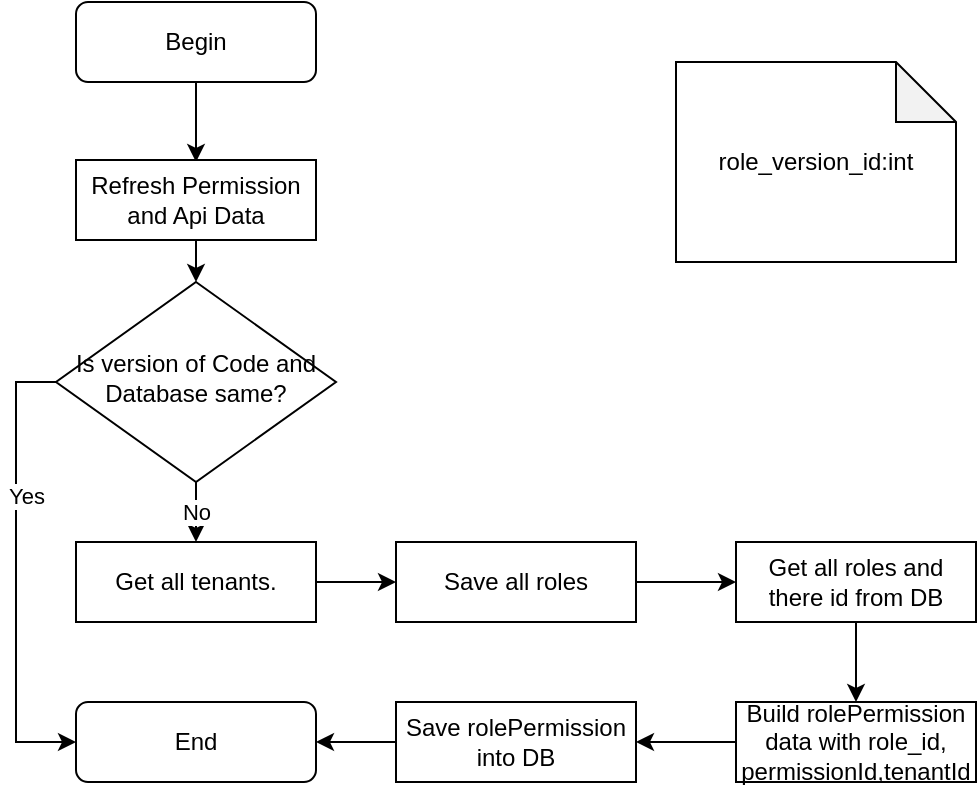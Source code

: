 <mxfile version="14.1.9" type="github">
  <diagram id="C5RBs43oDa-KdzZeNtuy" name="Page-1">
    <mxGraphModel dx="946" dy="557" grid="1" gridSize="10" guides="1" tooltips="1" connect="1" arrows="1" fold="1" page="1" pageScale="1" pageWidth="827" pageHeight="1169" math="0" shadow="0">
      <root>
        <mxCell id="WIyWlLk6GJQsqaUBKTNV-0" />
        <mxCell id="WIyWlLk6GJQsqaUBKTNV-1" parent="WIyWlLk6GJQsqaUBKTNV-0" />
        <mxCell id="pSG__I3RsVNRjLr9DLlW-2" value="" style="edgeStyle=orthogonalEdgeStyle;rounded=0;orthogonalLoop=1;jettySize=auto;html=1;" edge="1" parent="WIyWlLk6GJQsqaUBKTNV-1" source="WIyWlLk6GJQsqaUBKTNV-3">
          <mxGeometry relative="1" as="geometry">
            <mxPoint x="220" y="90" as="targetPoint" />
          </mxGeometry>
        </mxCell>
        <mxCell id="WIyWlLk6GJQsqaUBKTNV-3" value="Begin" style="rounded=1;whiteSpace=wrap;html=1;fontSize=12;glass=0;strokeWidth=1;shadow=0;" parent="WIyWlLk6GJQsqaUBKTNV-1" vertex="1">
          <mxGeometry x="160" y="10" width="120" height="40" as="geometry" />
        </mxCell>
        <mxCell id="pSG__I3RsVNRjLr9DLlW-6" value="" style="edgeStyle=orthogonalEdgeStyle;rounded=0;orthogonalLoop=1;jettySize=auto;html=1;exitX=0;exitY=0.5;exitDx=0;exitDy=0;entryX=0;entryY=0.5;entryDx=0;entryDy=0;" edge="1" parent="WIyWlLk6GJQsqaUBKTNV-1" source="pSG__I3RsVNRjLr9DLlW-4" target="pSG__I3RsVNRjLr9DLlW-14">
          <mxGeometry relative="1" as="geometry">
            <mxPoint x="330" y="200" as="targetPoint" />
          </mxGeometry>
        </mxCell>
        <mxCell id="pSG__I3RsVNRjLr9DLlW-7" value="Yes" style="edgeLabel;html=1;align=center;verticalAlign=middle;resizable=0;points=[];" vertex="1" connectable="0" parent="pSG__I3RsVNRjLr9DLlW-6">
          <mxGeometry x="-0.25" relative="1" as="geometry">
            <mxPoint x="5" y="-10" as="offset" />
          </mxGeometry>
        </mxCell>
        <mxCell id="pSG__I3RsVNRjLr9DLlW-17" value="No" style="edgeStyle=orthogonalEdgeStyle;rounded=0;orthogonalLoop=1;jettySize=auto;html=1;entryX=0.5;entryY=0;entryDx=0;entryDy=0;" edge="1" parent="WIyWlLk6GJQsqaUBKTNV-1" source="pSG__I3RsVNRjLr9DLlW-4" target="pSG__I3RsVNRjLr9DLlW-9">
          <mxGeometry relative="1" as="geometry" />
        </mxCell>
        <mxCell id="pSG__I3RsVNRjLr9DLlW-4" value="Is version of Code and Database same?" style="rhombus;whiteSpace=wrap;html=1;shadow=0;fontFamily=Helvetica;fontSize=12;align=center;strokeWidth=1;spacing=6;spacingTop=-4;" vertex="1" parent="WIyWlLk6GJQsqaUBKTNV-1">
          <mxGeometry x="150" y="150" width="140" height="100" as="geometry" />
        </mxCell>
        <mxCell id="pSG__I3RsVNRjLr9DLlW-15" value="" style="edgeStyle=orthogonalEdgeStyle;rounded=0;orthogonalLoop=1;jettySize=auto;html=1;" edge="1" parent="WIyWlLk6GJQsqaUBKTNV-1" source="pSG__I3RsVNRjLr9DLlW-8" target="pSG__I3RsVNRjLr9DLlW-4">
          <mxGeometry relative="1" as="geometry" />
        </mxCell>
        <mxCell id="pSG__I3RsVNRjLr9DLlW-8" value="&lt;span&gt;Refresh Permission and Api Data&lt;/span&gt;" style="rounded=0;whiteSpace=wrap;html=1;" vertex="1" parent="WIyWlLk6GJQsqaUBKTNV-1">
          <mxGeometry x="160" y="89" width="120" height="40" as="geometry" />
        </mxCell>
        <mxCell id="pSG__I3RsVNRjLr9DLlW-19" value="" style="edgeStyle=orthogonalEdgeStyle;rounded=0;orthogonalLoop=1;jettySize=auto;html=1;entryX=0;entryY=0.5;entryDx=0;entryDy=0;" edge="1" parent="WIyWlLk6GJQsqaUBKTNV-1" source="pSG__I3RsVNRjLr9DLlW-9" target="pSG__I3RsVNRjLr9DLlW-10">
          <mxGeometry relative="1" as="geometry">
            <Array as="points">
              <mxPoint x="320" y="300" />
            </Array>
          </mxGeometry>
        </mxCell>
        <mxCell id="pSG__I3RsVNRjLr9DLlW-9" value="Get all tenants." style="rounded=0;whiteSpace=wrap;html=1;" vertex="1" parent="WIyWlLk6GJQsqaUBKTNV-1">
          <mxGeometry x="160" y="280" width="120" height="40" as="geometry" />
        </mxCell>
        <mxCell id="pSG__I3RsVNRjLr9DLlW-24" value="" style="edgeStyle=orthogonalEdgeStyle;rounded=0;orthogonalLoop=1;jettySize=auto;html=1;" edge="1" parent="WIyWlLk6GJQsqaUBKTNV-1" source="pSG__I3RsVNRjLr9DLlW-10" target="pSG__I3RsVNRjLr9DLlW-11">
          <mxGeometry relative="1" as="geometry" />
        </mxCell>
        <mxCell id="pSG__I3RsVNRjLr9DLlW-10" value="Save all roles" style="rounded=0;whiteSpace=wrap;html=1;" vertex="1" parent="WIyWlLk6GJQsqaUBKTNV-1">
          <mxGeometry x="320" y="280" width="120" height="40" as="geometry" />
        </mxCell>
        <mxCell id="pSG__I3RsVNRjLr9DLlW-26" value="" style="edgeStyle=orthogonalEdgeStyle;rounded=0;orthogonalLoop=1;jettySize=auto;html=1;" edge="1" parent="WIyWlLk6GJQsqaUBKTNV-1" source="pSG__I3RsVNRjLr9DLlW-11" target="pSG__I3RsVNRjLr9DLlW-12">
          <mxGeometry relative="1" as="geometry" />
        </mxCell>
        <mxCell id="pSG__I3RsVNRjLr9DLlW-11" value="Get all roles and there id from DB" style="rounded=0;whiteSpace=wrap;html=1;" vertex="1" parent="WIyWlLk6GJQsqaUBKTNV-1">
          <mxGeometry x="490" y="280" width="120" height="40" as="geometry" />
        </mxCell>
        <mxCell id="pSG__I3RsVNRjLr9DLlW-27" value="" style="edgeStyle=orthogonalEdgeStyle;rounded=0;orthogonalLoop=1;jettySize=auto;html=1;" edge="1" parent="WIyWlLk6GJQsqaUBKTNV-1" source="pSG__I3RsVNRjLr9DLlW-12" target="pSG__I3RsVNRjLr9DLlW-13">
          <mxGeometry relative="1" as="geometry" />
        </mxCell>
        <mxCell id="pSG__I3RsVNRjLr9DLlW-12" value="Build rolePermission data with role_id, permissionId,tenantId" style="rounded=0;whiteSpace=wrap;html=1;" vertex="1" parent="WIyWlLk6GJQsqaUBKTNV-1">
          <mxGeometry x="490" y="360" width="120" height="40" as="geometry" />
        </mxCell>
        <mxCell id="pSG__I3RsVNRjLr9DLlW-28" value="" style="edgeStyle=orthogonalEdgeStyle;rounded=0;orthogonalLoop=1;jettySize=auto;html=1;" edge="1" parent="WIyWlLk6GJQsqaUBKTNV-1" source="pSG__I3RsVNRjLr9DLlW-13" target="pSG__I3RsVNRjLr9DLlW-14">
          <mxGeometry relative="1" as="geometry" />
        </mxCell>
        <mxCell id="pSG__I3RsVNRjLr9DLlW-13" value="Save rolePermission into DB" style="rounded=0;whiteSpace=wrap;html=1;" vertex="1" parent="WIyWlLk6GJQsqaUBKTNV-1">
          <mxGeometry x="320" y="360" width="120" height="40" as="geometry" />
        </mxCell>
        <mxCell id="pSG__I3RsVNRjLr9DLlW-14" value="End" style="rounded=1;whiteSpace=wrap;html=1;fontSize=12;glass=0;strokeWidth=1;shadow=0;" vertex="1" parent="WIyWlLk6GJQsqaUBKTNV-1">
          <mxGeometry x="160" y="360" width="120" height="40" as="geometry" />
        </mxCell>
        <mxCell id="pSG__I3RsVNRjLr9DLlW-29" value="role_version_id:int" style="shape=note;whiteSpace=wrap;html=1;backgroundOutline=1;darkOpacity=0.05;" vertex="1" parent="WIyWlLk6GJQsqaUBKTNV-1">
          <mxGeometry x="460" y="40" width="140" height="100" as="geometry" />
        </mxCell>
      </root>
    </mxGraphModel>
  </diagram>
</mxfile>
